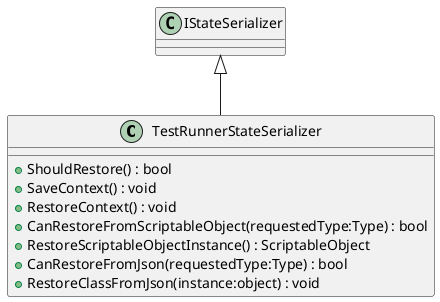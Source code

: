 @startuml
class TestRunnerStateSerializer {
    + ShouldRestore() : bool
    + SaveContext() : void
    + RestoreContext() : void
    + CanRestoreFromScriptableObject(requestedType:Type) : bool
    + RestoreScriptableObjectInstance() : ScriptableObject
    + CanRestoreFromJson(requestedType:Type) : bool
    + RestoreClassFromJson(instance:object) : void
}
IStateSerializer <|-- TestRunnerStateSerializer
@enduml
